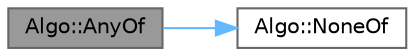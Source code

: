 digraph "Algo::AnyOf"
{
 // INTERACTIVE_SVG=YES
 // LATEX_PDF_SIZE
  bgcolor="transparent";
  edge [fontname=Helvetica,fontsize=10,labelfontname=Helvetica,labelfontsize=10];
  node [fontname=Helvetica,fontsize=10,shape=box,height=0.2,width=0.4];
  rankdir="LR";
  Node1 [id="Node000001",label="Algo::AnyOf",height=0.2,width=0.4,color="gray40", fillcolor="grey60", style="filled", fontcolor="black",tooltip="Checks if any element in the range is truthy."];
  Node1 -> Node2 [id="edge1_Node000001_Node000002",color="steelblue1",style="solid",tooltip=" "];
  Node2 [id="Node000002",label="Algo::NoneOf",height=0.2,width=0.4,color="grey40", fillcolor="white", style="filled",URL="$db/d33/namespaceAlgo.html#a102097ae47476e99a8762d5738abc3f7",tooltip="Checks if no element in the range is truthy."];
}

